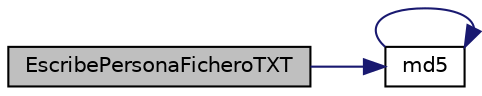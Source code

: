 digraph "EscribePersonaFicheroTXT"
{
 // LATEX_PDF_SIZE
  edge [fontname="Helvetica",fontsize="10",labelfontname="Helvetica",labelfontsize="10"];
  node [fontname="Helvetica",fontsize="10",shape=record];
  rankdir="LR";
  Node1 [label="EscribePersonaFicheroTXT",height=0.2,width=0.4,color="black", fillcolor="grey75", style="filled", fontcolor="black",tooltip="EscribePersonaFicheroTXT."];
  Node1 -> Node2 [color="midnightblue",fontsize="10",style="solid",fontname="Helvetica"];
  Node2 [label="md5",height=0.2,width=0.4,color="black", fillcolor="white", style="filled",URL="$md5_8cpp.html#a92c6eed2e9b51298af559aff6792770b",tooltip="md5"];
  Node2 -> Node2 [color="midnightblue",fontsize="10",style="solid",fontname="Helvetica"];
}
